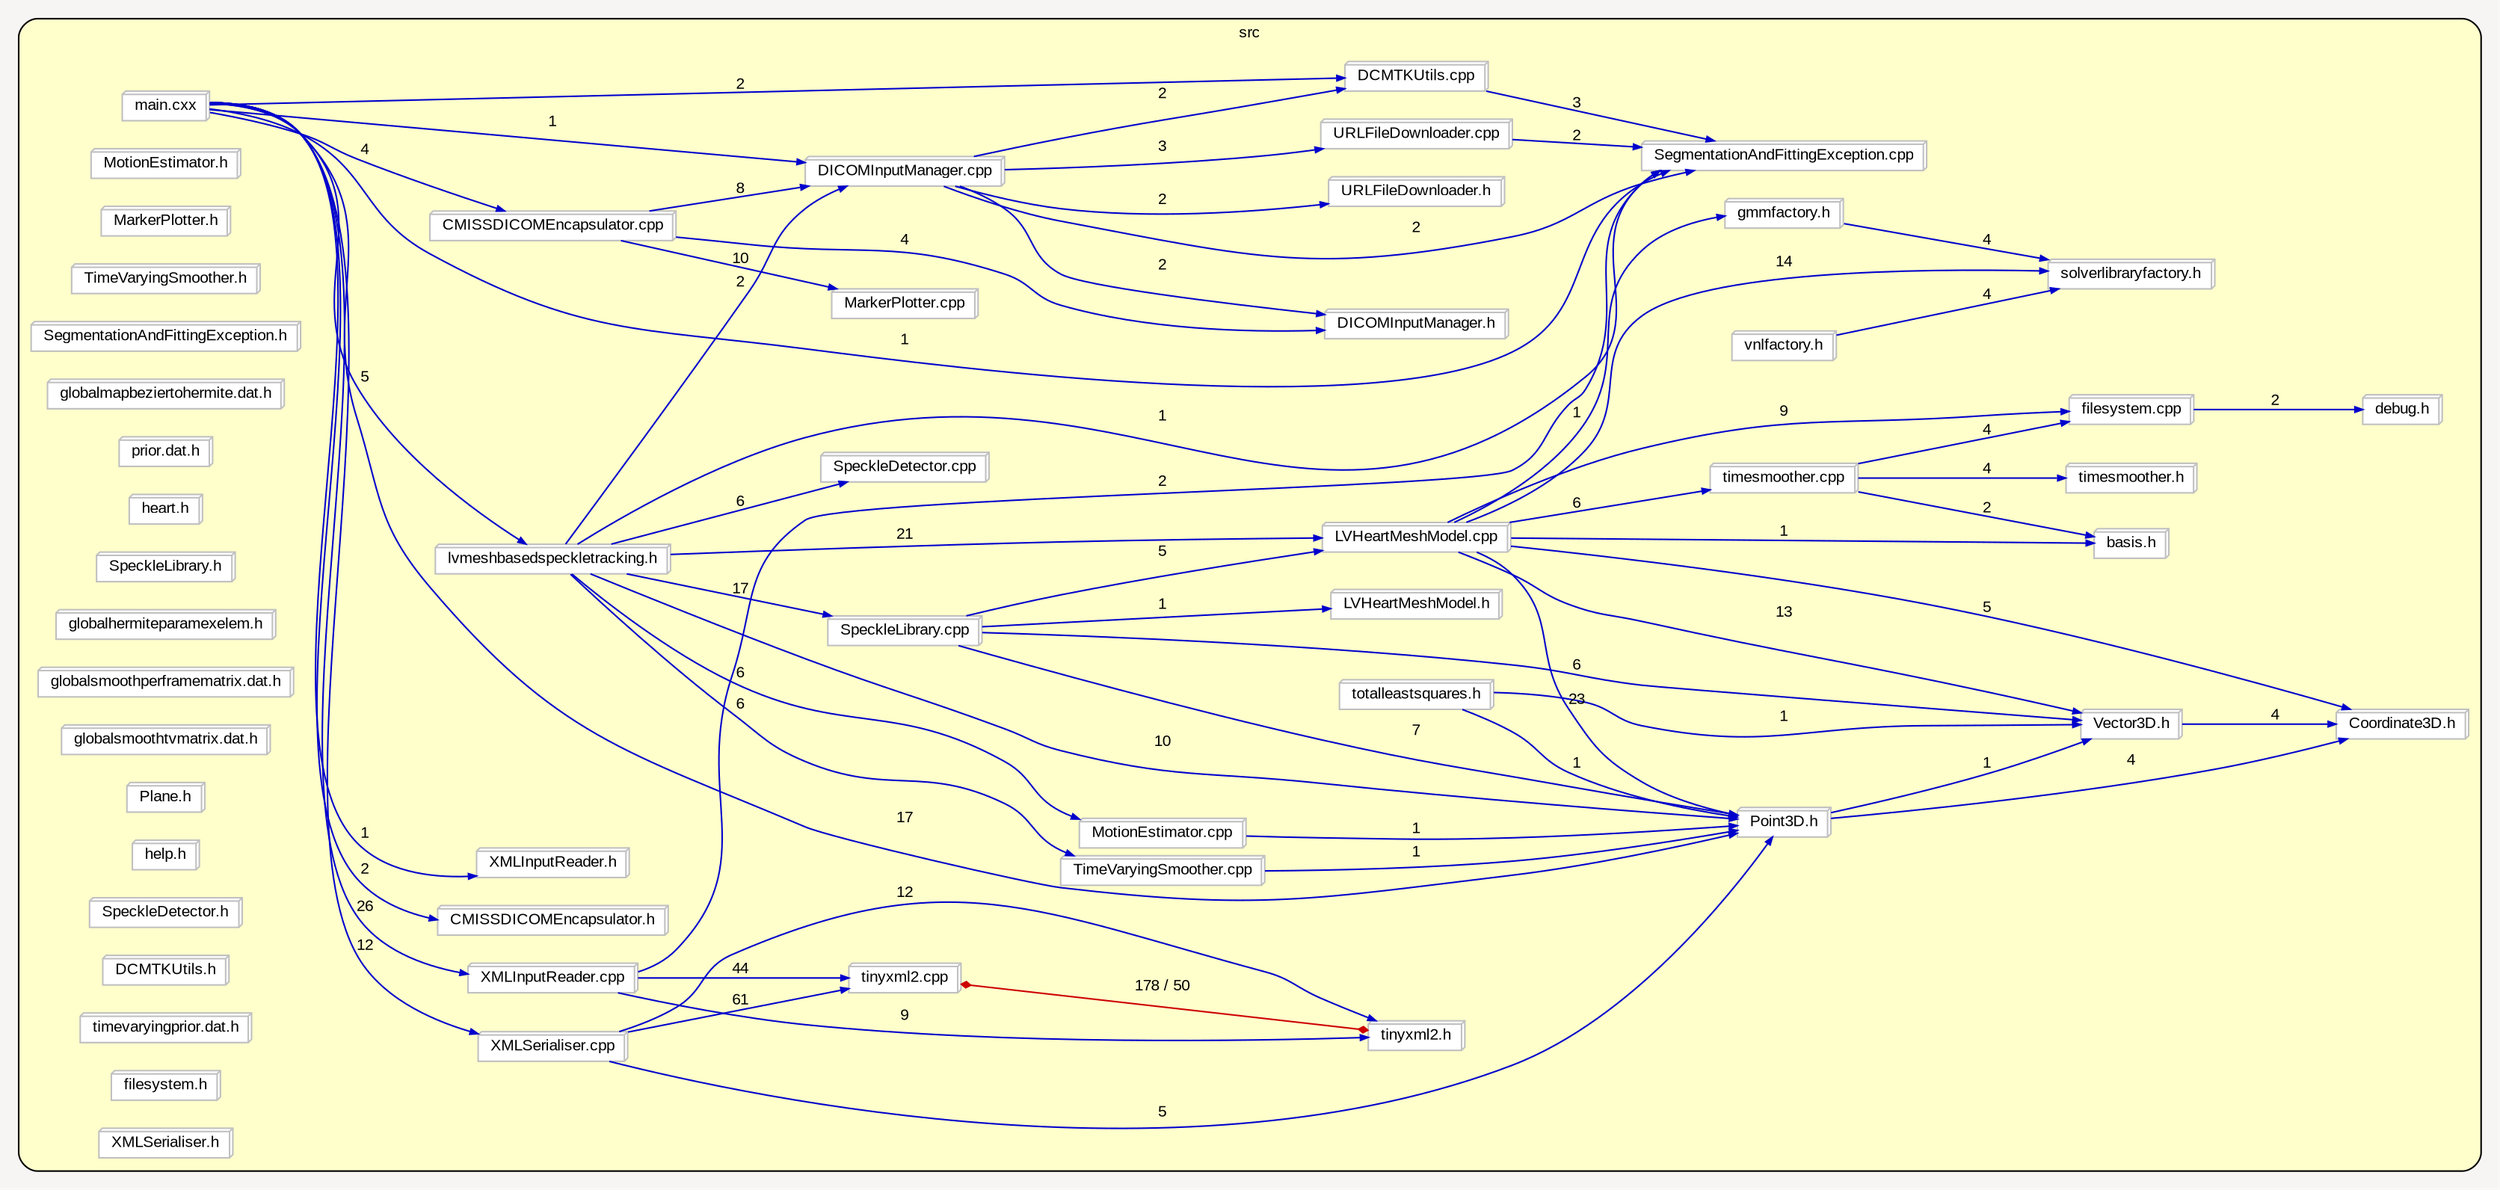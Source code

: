 digraph "" {
  graph [packmode="clust", ranksep="1.0", bgcolor="#F7F5F3", pack="true", fontname="Arial", fontsize="10", style="rounded,filled", compound="true", rankdir="LR", label="", fillcolor="#FFFFCC"];
  node [shape="rectangle", node_initialized="no", style="filled", fontname="Arial", fontsize="10", fixedsize="false", compound="true", color="grey", height="0.0", width="0.0", label="", fillcolor="white"];
  edge [arrowhead="normal", fontcolor="black", arrowsize="0.5", ltail="", dir="forward", fontname="Arial", fontsize="10", lhead="", color="black", compound="true", label="", arrowtail="none"];
  subgraph "cluster_1" {
    graph [label="src", fillcolor="#FFFFCC"];
    __N2 [shape="none", style="invis,none", fixedsize="true", height="0.01", width="0.347222", label=""];
    __N3 [shape="box3d", style="filled", label="filesystem.cpp"];
    __N4 [shape="box3d", style="filled", label="debug.h"];
    __N5 [shape="box3d", style="filled", label="main.cxx"];
    __N6 [shape="box3d", style="filled", label="XMLInputReader.cpp"];
    __N7 [shape="box3d", style="filled", label="XMLSerialiser.cpp"];
    __N8 [shape="box3d", style="filled", label="CMISSDICOMEncapsulator.h"];
    __N9 [shape="box3d", style="filled", label="XMLInputReader.h"];
    __N10 [shape="box3d", style="filled", label="lvmeshbasedspeckletracking.h"];
    __N11 [shape="box3d", style="filled", label="CMISSDICOMEncapsulator.cpp"];
    __N12 [shape="box3d", style="filled", label="Point3D.h"];
    __N13 [shape="box3d", style="filled", label="SegmentationAndFittingException.cpp"];
    __N14 [shape="box3d", style="filled", label="DCMTKUtils.cpp"];
    __N15 [shape="box3d", style="filled", label="DICOMInputManager.cpp"];
    __N16 [shape="box3d", style="filled", label="totalleastsquares.h"];
    __N17 [shape="box3d", style="filled", label="Vector3D.h"];
    __N18 [shape="box3d", style="filled", label="tinyxml2.cpp"];
    __N19 [shape="box3d", style="filled", label="tinyxml2.h"];
    __N20 [shape="box3d", style="filled", label="vnlfactory.h"];
    __N21 [shape="box3d", style="filled", label="solverlibraryfactory.h"];
    __N22 [shape="box3d", style="filled", label="URLFileDownloader.cpp"];
    __N23 [shape="box3d", style="filled", label="TimeVaryingSmoother.cpp"];
    __N24 [shape="box3d", style="filled", label="SpeckleLibrary.cpp"];
    __N25 [shape="box3d", style="filled", label="SpeckleDetector.cpp"];
    __N26 [shape="box3d", style="filled", label="MotionEstimator.cpp"];
    __N27 [shape="box3d", style="filled", label="LVHeartMeshModel.cpp"];
    __N28 [shape="box3d", style="filled", label="gmmfactory.h"];
    __N29 [shape="box3d", style="filled", label="MarkerPlotter.cpp"];
    __N30 [shape="box3d", style="filled", label="DICOMInputManager.h"];
    __N31 [shape="box3d", style="filled", label="Coordinate3D.h"];
    __N32 [shape="box3d", style="filled", label="LVHeartMeshModel.h"];
    __N33 [shape="box3d", style="filled", label="timesmoother.cpp"];
    __N34 [shape="box3d", style="filled", label="basis.h"];
    __N35 [shape="box3d", style="filled", label="URLFileDownloader.h"];
    __N36 [shape="box3d", style="filled", label="timesmoother.h"];
    __N37 [shape="box3d", style="filled", label="MotionEstimator.h"];
    __N38 [shape="box3d", style="filled", label="MarkerPlotter.h"];
    __N39 [shape="box3d", style="filled", label="TimeVaryingSmoother.h"];
    __N40 [shape="box3d", style="filled", label="SegmentationAndFittingException.h"];
    __N41 [shape="box3d", style="filled", label="globalmapbeziertohermite.dat.h"];
    __N42 [shape="box3d", style="filled", label="prior.dat.h"];
    __N43 [shape="box3d", style="filled", label="heart.h"];
    __N44 [shape="box3d", style="filled", label="SpeckleLibrary.h"];
    __N45 [shape="box3d", style="filled", label="globalhermiteparamexelem.h"];
    __N46 [shape="box3d", style="filled", label="globalsmoothperframematrix.dat.h"];
    __N47 [shape="box3d", style="filled", label="globalsmoothtvmatrix.dat.h"];
    __N48 [shape="box3d", style="filled", label="Plane.h"];
    __N49 [shape="box3d", style="filled", label="help.h"];
    __N50 [shape="box3d", style="filled", label="SpeckleDetector.h"];
    __N51 [shape="box3d", style="filled", label="DCMTKUtils.h"];
    __N52 [shape="box3d", style="filled", label="timevaryingprior.dat.h"];
    __N53 [shape="box3d", style="filled", label="filesystem.h"];
    __N54 [shape="box3d", style="filled", label="XMLSerialiser.h"];
    __N3 -> __N4 [dir="forward", color="blue3", label="2"];
    __N5 -> __N6 [dir="forward", color="blue3", label="26"];
    __N5 -> __N7 [dir="forward", color="blue3", label="12"];
    __N5 -> __N8 [dir="forward", color="blue3", label="2"];
    __N5 -> __N9 [dir="forward", color="blue3", label="1"];
    __N5 -> __N10 [dir="forward", color="blue3", label="5"];
    __N5 -> __N11 [dir="forward", color="blue3", label="4"];
    __N5 -> __N12 [dir="forward", color="blue3", label="17"];
    __N5 -> __N13 [dir="forward", color="blue3", label="1"];
    __N5 -> __N14 [dir="forward", color="blue3", label="2"];
    __N5 -> __N15 [dir="forward", color="blue3", label="1"];
    __N16 -> __N12 [dir="forward", color="blue3", label="1"];
    __N16 -> __N17 [dir="forward", color="blue3", label="1"];
    __N18 -> __N19 [arrowhead="diamond", dir="both", color="red3", label="178 / 50", arrowtail="diamond"];
    __N7 -> __N12 [dir="forward", color="blue3", label="5"];
    __N7 -> __N18 [dir="forward", color="blue3", label="61"];
    __N7 -> __N19 [dir="forward", color="blue3", label="12"];
    __N20 -> __N21 [dir="forward", color="blue3", label="4"];
    __N22 -> __N13 [dir="forward", color="blue3", label="2"];
    __N14 -> __N13 [dir="forward", color="blue3", label="3"];
    __N10 -> __N23 [dir="forward", color="blue3", label="6"];
    __N10 -> __N24 [dir="forward", color="blue3", label="17"];
    __N10 -> __N25 [dir="forward", color="blue3", label="6"];
    __N10 -> __N26 [dir="forward", color="blue3", label="6"];
    __N10 -> __N15 [dir="forward", color="blue3", label="2"];
    __N10 -> __N13 [dir="forward", color="blue3", label="1"];
    __N10 -> __N12 [dir="forward", color="blue3", label="10"];
    __N10 -> __N27 [dir="forward", color="blue3", label="21"];
    __N26 -> __N12 [dir="forward", color="blue3", label="1"];
    __N28 -> __N21 [dir="forward", color="blue3", label="4"];
    __N11 -> __N29 [dir="forward", color="blue3", label="10"];
    __N11 -> __N15 [dir="forward", color="blue3", label="8"];
    __N11 -> __N30 [dir="forward", color="blue3", label="4"];
    __N17 -> __N31 [dir="forward", color="blue3", label="4"];
    __N12 -> __N31 [dir="forward", color="blue3", label="4"];
    __N12 -> __N17 [dir="forward", color="blue3", label="1"];
    __N24 -> __N12 [dir="forward", color="blue3", label="7"];
    __N24 -> __N32 [dir="forward", color="blue3", label="1"];
    __N24 -> __N17 [dir="forward", color="blue3", label="6"];
    __N24 -> __N27 [dir="forward", color="blue3", label="5"];
    __N27 -> __N33 [dir="forward", color="blue3", label="6"];
    __N27 -> __N34 [dir="forward", color="blue3", label="1"];
    __N27 -> __N21 [dir="forward", color="blue3", label="14"];
    __N27 -> __N3 [dir="forward", color="blue3", label="9"];
    __N27 -> __N28 [dir="forward", color="blue3", label="1"];
    __N27 -> __N12 [dir="forward", color="blue3", label="23"];
    __N27 -> __N31 [dir="forward", color="blue3", label="5"];
    __N27 -> __N17 [dir="forward", color="blue3", label="13"];
    __N15 -> __N14 [dir="forward", color="blue3", label="2"];
    __N15 -> __N22 [dir="forward", color="blue3", label="3"];
    __N15 -> __N35 [dir="forward", color="blue3", label="2"];
    __N15 -> __N13 [dir="forward", color="blue3", label="2"];
    __N15 -> __N30 [dir="forward", color="blue3", label="2"];
    __N33 -> __N3 [dir="forward", color="blue3", label="4"];
    __N33 -> __N34 [dir="forward", color="blue3", label="2"];
    __N33 -> __N36 [dir="forward", color="blue3", label="4"];
    __N6 -> __N13 [dir="forward", color="blue3", label="2"];
    __N6 -> __N18 [dir="forward", color="blue3", label="44"];
    __N6 -> __N19 [dir="forward", color="blue3", label="9"];
    __N23 -> __N12 [dir="forward", color="blue3", label="1"];
  }
}
